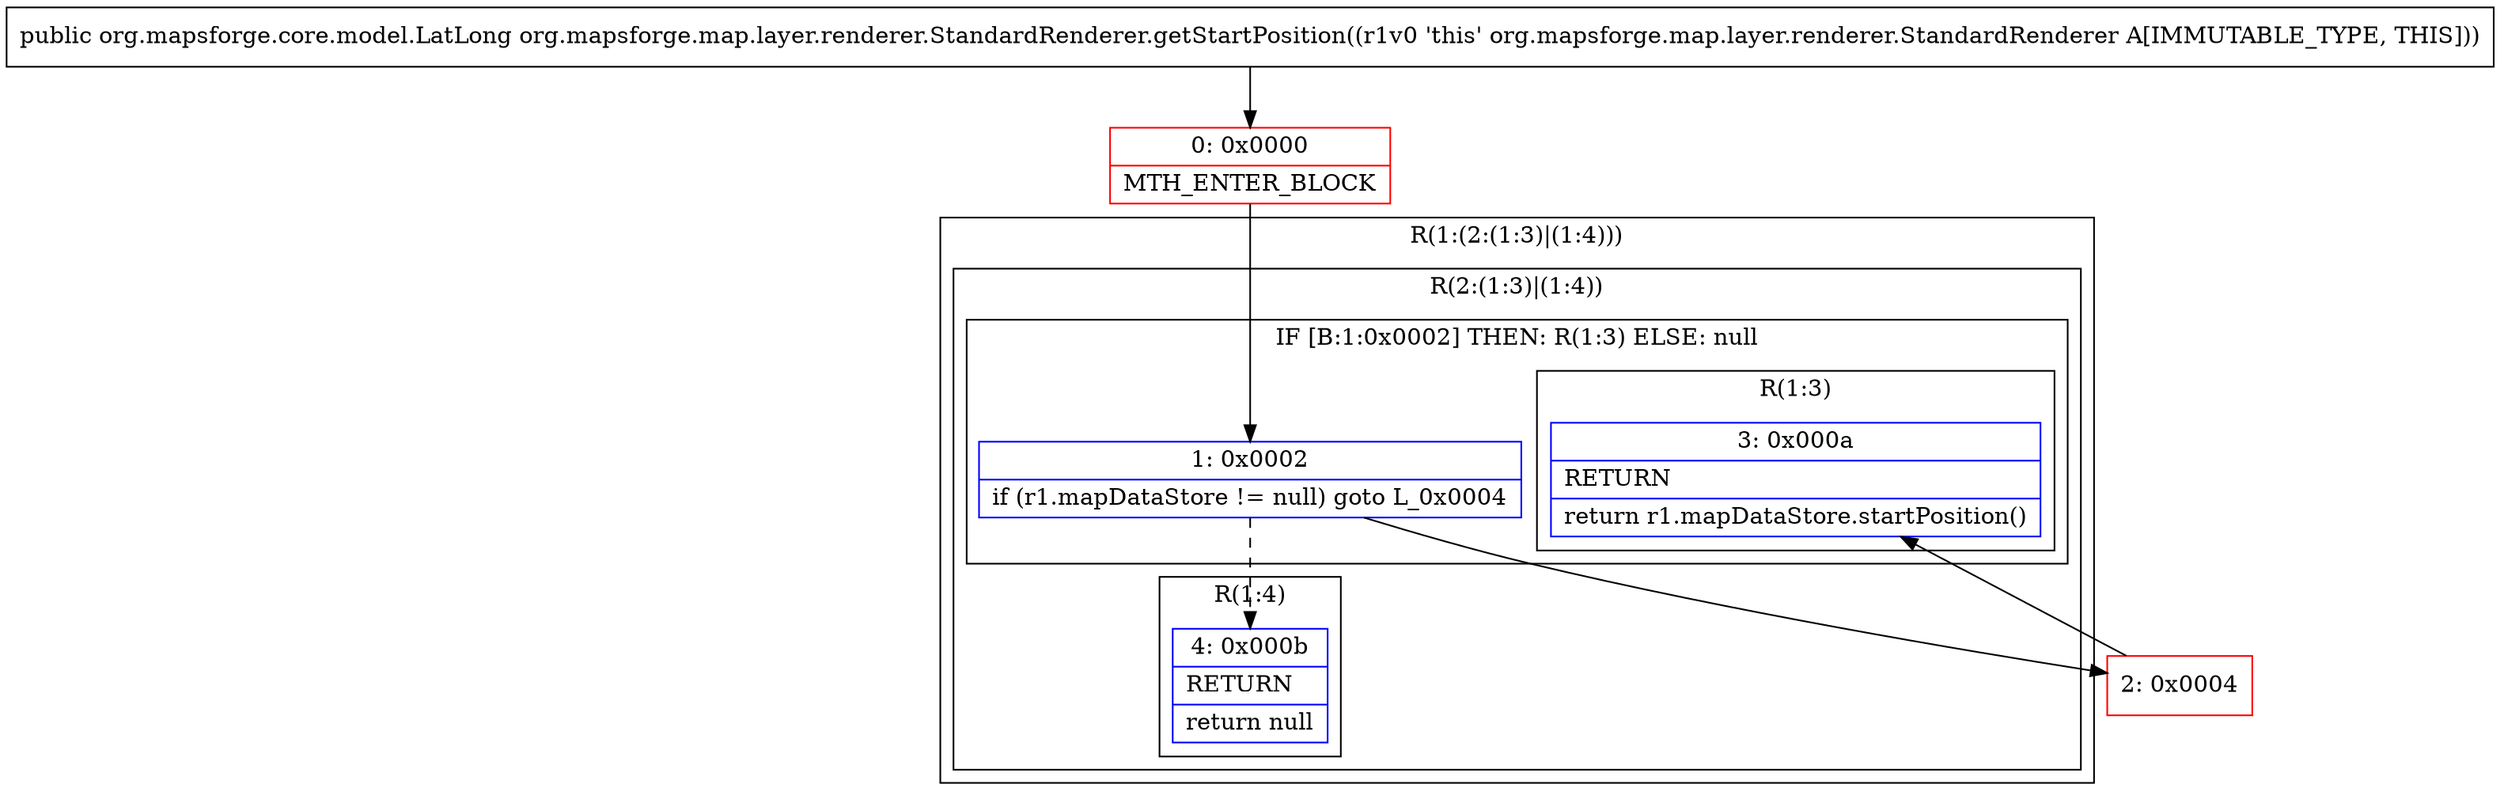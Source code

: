 digraph "CFG fororg.mapsforge.map.layer.renderer.StandardRenderer.getStartPosition()Lorg\/mapsforge\/core\/model\/LatLong;" {
subgraph cluster_Region_487982222 {
label = "R(1:(2:(1:3)|(1:4)))";
node [shape=record,color=blue];
subgraph cluster_Region_2129396332 {
label = "R(2:(1:3)|(1:4))";
node [shape=record,color=blue];
subgraph cluster_IfRegion_1346140580 {
label = "IF [B:1:0x0002] THEN: R(1:3) ELSE: null";
node [shape=record,color=blue];
Node_1 [shape=record,label="{1\:\ 0x0002|if (r1.mapDataStore != null) goto L_0x0004\l}"];
subgraph cluster_Region_985423907 {
label = "R(1:3)";
node [shape=record,color=blue];
Node_3 [shape=record,label="{3\:\ 0x000a|RETURN\l|return r1.mapDataStore.startPosition()\l}"];
}
}
subgraph cluster_Region_388182414 {
label = "R(1:4)";
node [shape=record,color=blue];
Node_4 [shape=record,label="{4\:\ 0x000b|RETURN\l|return null\l}"];
}
}
}
Node_0 [shape=record,color=red,label="{0\:\ 0x0000|MTH_ENTER_BLOCK\l}"];
Node_2 [shape=record,color=red,label="{2\:\ 0x0004}"];
MethodNode[shape=record,label="{public org.mapsforge.core.model.LatLong org.mapsforge.map.layer.renderer.StandardRenderer.getStartPosition((r1v0 'this' org.mapsforge.map.layer.renderer.StandardRenderer A[IMMUTABLE_TYPE, THIS])) }"];
MethodNode -> Node_0;
Node_1 -> Node_2;
Node_1 -> Node_4[style=dashed];
Node_0 -> Node_1;
Node_2 -> Node_3;
}

